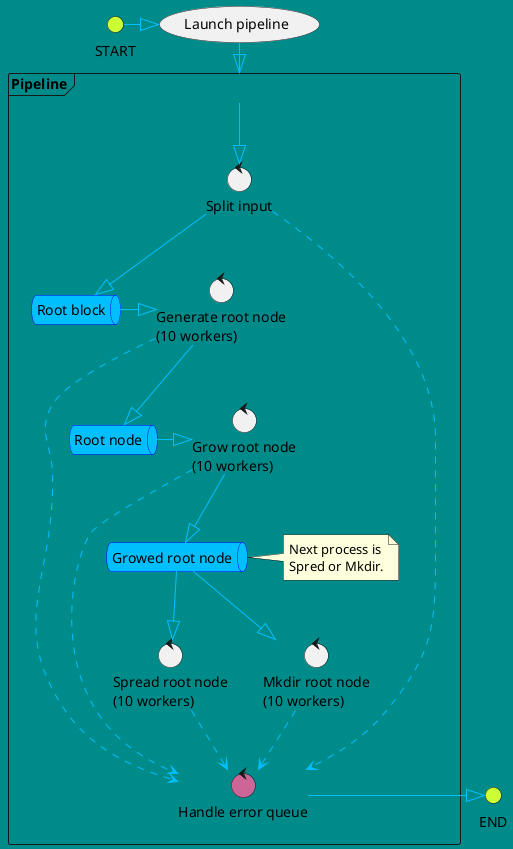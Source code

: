 @startuml
skinparam {
  backgroundColor DarkCyan

  InterfaceBackgroundColor #CCFF33
  ComponentStyle rectangle
  ArrowColor DeepSkyBlue
  QueueBorderColor blue
  QueueBackgroundColor DeepSkyBlue
}


' stages
interface "START" as start

(Launch pipeline) as init

frame "Pipeline" as pipeline {
  control "Split input" as split_proc
  control "Generate root node\n(10 workers)" as generate_root_worker
  control "Grow root node\n(10 workers)" as grow_worker
  control "Spread root node\n(10 workers)" as spread_worker
  control "Mkdir root node\n(10 workers)" as mkdir_worker
  control "Handle error queue" as error_handler #CC6699

  queue "Root block" as split_q
  queue "Root node" as root_q
  queue "Growed root node" as growing_q
  note right of growing_q
  Next process is
  Spred or Mkdir.
  end note
}

interface "END" as end


' flow
start -|> init
init --|> pipeline
pipeline --|> split_proc
split_proc --|> split_q
split_q -|> generate_root_worker
generate_root_worker --|> root_q
root_q -|> grow_worker
grow_worker --|> growing_q
growing_q -|> spread_worker
growing_q --|> mkdir_worker

split_proc ..> error_handler
generate_root_worker ..> error_handler
grow_worker ..> error_handler
spread_worker ..> error_handler
mkdir_worker ..> error_handler

error_handler -|> end
@enduml